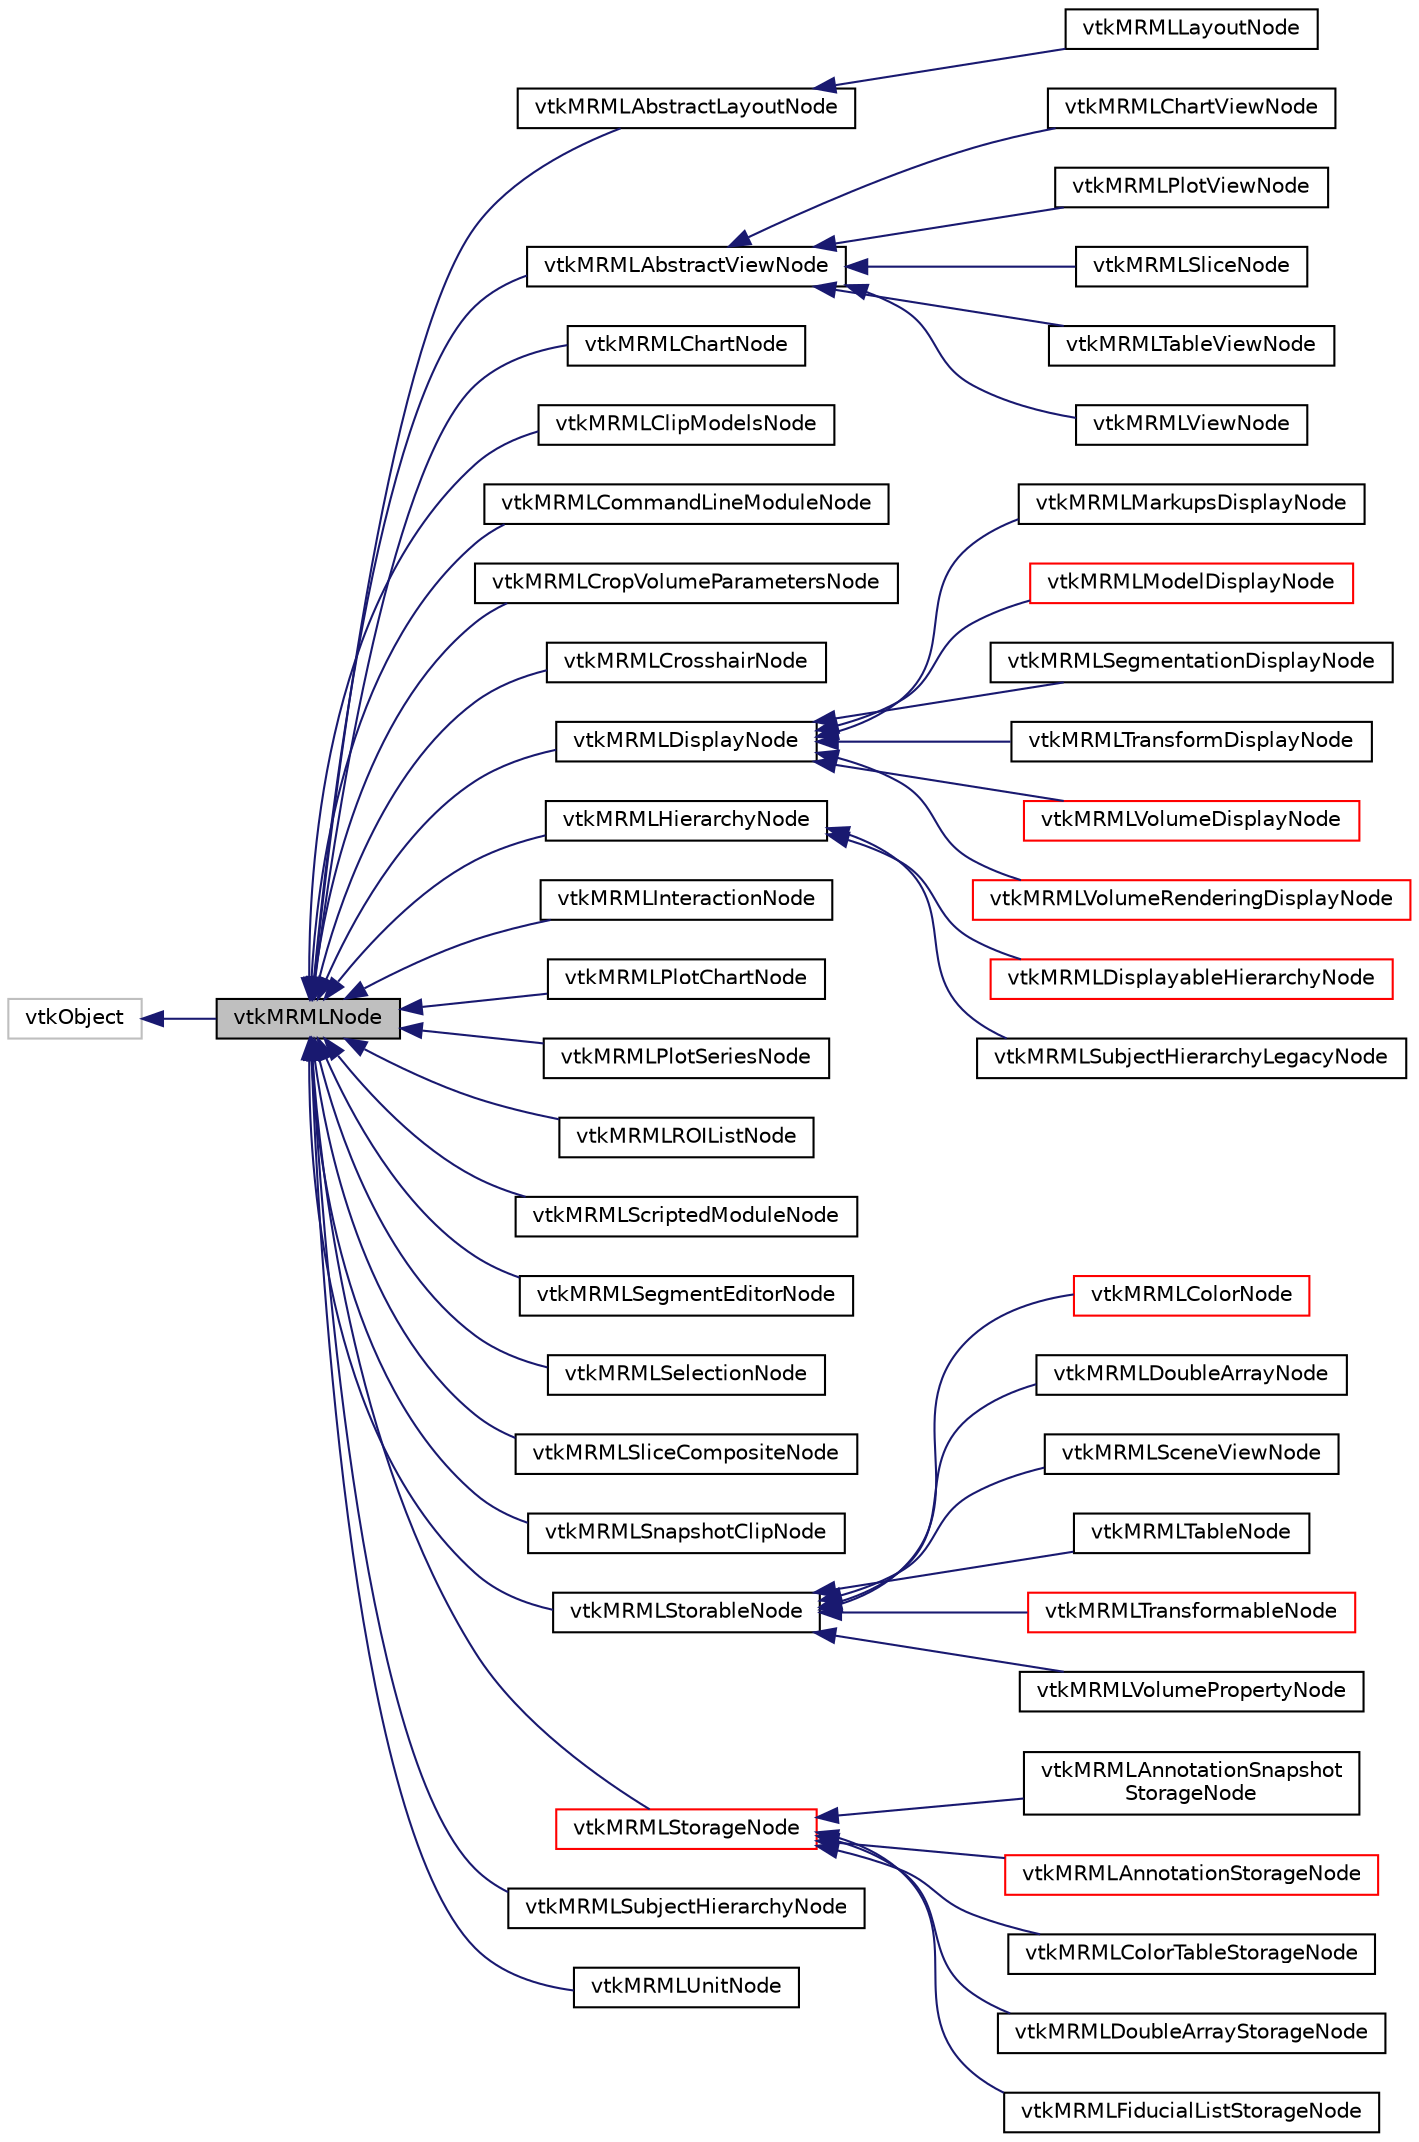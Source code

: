 digraph "vtkMRMLNode"
{
  bgcolor="transparent";
  edge [fontname="Helvetica",fontsize="10",labelfontname="Helvetica",labelfontsize="10"];
  node [fontname="Helvetica",fontsize="10",shape=record];
  rankdir="LR";
  Node0 [label="vtkMRMLNode",height=0.2,width=0.4,color="black", fillcolor="grey75", style="filled", fontcolor="black"];
  Node1 -> Node0 [dir="back",color="midnightblue",fontsize="10",style="solid",fontname="Helvetica"];
  Node1 [label="vtkObject",height=0.2,width=0.4,color="grey75"];
  Node0 -> Node2 [dir="back",color="midnightblue",fontsize="10",style="solid",fontname="Helvetica"];
  Node2 [label="vtkMRMLAbstractLayoutNode",height=0.2,width=0.4,color="black",URL="$classvtkMRMLAbstractLayoutNode.html",tooltip="Node that describes the view layout of the application. "];
  Node2 -> Node3 [dir="back",color="midnightblue",fontsize="10",style="solid",fontname="Helvetica"];
  Node3 [label="vtkMRMLLayoutNode",height=0.2,width=0.4,color="black",URL="$classvtkMRMLLayoutNode.html",tooltip="Node that describes the view layout of the application. "];
  Node0 -> Node4 [dir="back",color="midnightblue",fontsize="10",style="solid",fontname="Helvetica"];
  Node4 [label="vtkMRMLAbstractViewNode",height=0.2,width=0.4,color="black",URL="$classvtkMRMLAbstractViewNode.html",tooltip="Abstract MRML node to represent a view. The class holds the properties common to any view type (3D..."];
  Node4 -> Node5 [dir="back",color="midnightblue",fontsize="10",style="solid",fontname="Helvetica"];
  Node5 [label="vtkMRMLChartViewNode",height=0.2,width=0.4,color="black",URL="$classvtkMRMLChartViewNode.html",tooltip="MRML node to represent chart view parameters. "];
  Node4 -> Node6 [dir="back",color="midnightblue",fontsize="10",style="solid",fontname="Helvetica"];
  Node6 [label="vtkMRMLPlotViewNode",height=0.2,width=0.4,color="black",URL="$classvtkMRMLPlotViewNode.html",tooltip="MRML node to represent Plot view parameters. "];
  Node4 -> Node7 [dir="back",color="midnightblue",fontsize="10",style="solid",fontname="Helvetica"];
  Node7 [label="vtkMRMLSliceNode",height=0.2,width=0.4,color="black",URL="$classvtkMRMLSliceNode.html",tooltip="MRML node for storing a slice through RAS space. "];
  Node4 -> Node8 [dir="back",color="midnightblue",fontsize="10",style="solid",fontname="Helvetica"];
  Node8 [label="vtkMRMLTableViewNode",height=0.2,width=0.4,color="black",URL="$classvtkMRMLTableViewNode.html",tooltip="MRML node to represent table view parameters. "];
  Node4 -> Node9 [dir="back",color="midnightblue",fontsize="10",style="solid",fontname="Helvetica"];
  Node9 [label="vtkMRMLViewNode",height=0.2,width=0.4,color="black",URL="$classvtkMRMLViewNode.html",tooltip="MRML node to represent a 3D view. "];
  Node0 -> Node10 [dir="back",color="midnightblue",fontsize="10",style="solid",fontname="Helvetica"];
  Node10 [label="vtkMRMLChartNode",height=0.2,width=0.4,color="black",URL="$classvtkMRMLChartNode.html",tooltip="MRML node for referencing a collection of data to plot. "];
  Node0 -> Node11 [dir="back",color="midnightblue",fontsize="10",style="solid",fontname="Helvetica"];
  Node11 [label="vtkMRMLClipModelsNode",height=0.2,width=0.4,color="black",URL="$classvtkMRMLClipModelsNode.html",tooltip="MRML node to represent three clipping planes. "];
  Node0 -> Node12 [dir="back",color="midnightblue",fontsize="10",style="solid",fontname="Helvetica"];
  Node12 [label="vtkMRMLCommandLineModuleNode",height=0.2,width=0.4,color="black",URL="$classvtkMRMLCommandLineModuleNode.html",tooltip="MRML node for representing the parameters allowing to run a command line interface module (CLI)..."];
  Node0 -> Node13 [dir="back",color="midnightblue",fontsize="10",style="solid",fontname="Helvetica"];
  Node13 [label="vtkMRMLCropVolumeParametersNode",height=0.2,width=0.4,color="black",URL="$classvtkMRMLCropVolumeParametersNode.html"];
  Node0 -> Node14 [dir="back",color="midnightblue",fontsize="10",style="solid",fontname="Helvetica"];
  Node14 [label="vtkMRMLCrosshairNode",height=0.2,width=0.4,color="black",URL="$classvtkMRMLCrosshairNode.html",tooltip="MRML node for storing a crosshair through RAS space. "];
  Node0 -> Node15 [dir="back",color="midnightblue",fontsize="10",style="solid",fontname="Helvetica"];
  Node15 [label="vtkMRMLDisplayNode",height=0.2,width=0.4,color="black",URL="$classvtkMRMLDisplayNode.html",tooltip="Abstract class that contains graphical display properties for displayable nodes. "];
  Node15 -> Node16 [dir="back",color="midnightblue",fontsize="10",style="solid",fontname="Helvetica"];
  Node16 [label="vtkMRMLMarkupsDisplayNode",height=0.2,width=0.4,color="black",URL="$classvtkMRMLMarkupsDisplayNode.html"];
  Node15 -> Node17 [dir="back",color="midnightblue",fontsize="10",style="solid",fontname="Helvetica"];
  Node17 [label="vtkMRMLModelDisplayNode",height=0.2,width=0.4,color="red",URL="$classvtkMRMLModelDisplayNode.html",tooltip="MRML node to represent a display property of 3D surface model. "];
  Node15 -> Node24 [dir="back",color="midnightblue",fontsize="10",style="solid",fontname="Helvetica"];
  Node24 [label="vtkMRMLSegmentationDisplayNode",height=0.2,width=0.4,color="black",URL="$classvtkMRMLSegmentationDisplayNode.html",tooltip="MRML node for representing segmentation display attributes. "];
  Node15 -> Node25 [dir="back",color="midnightblue",fontsize="10",style="solid",fontname="Helvetica"];
  Node25 [label="vtkMRMLTransformDisplayNode",height=0.2,width=0.4,color="black",URL="$classvtkMRMLTransformDisplayNode.html",tooltip="MRML node to represent display properties for transforms visualization in the slice and 3D viewers..."];
  Node15 -> Node26 [dir="back",color="midnightblue",fontsize="10",style="solid",fontname="Helvetica"];
  Node26 [label="vtkMRMLVolumeDisplayNode",height=0.2,width=0.4,color="red",URL="$classvtkMRMLVolumeDisplayNode.html",tooltip="MRML node for representing a volume display attributes. "];
  Node15 -> Node33 [dir="back",color="midnightblue",fontsize="10",style="solid",fontname="Helvetica"];
  Node33 [label="vtkMRMLVolumeRenderingDisplayNode",height=0.2,width=0.4,color="red",URL="$classvtkMRMLVolumeRenderingDisplayNode.html"];
  Node0 -> Node37 [dir="back",color="midnightblue",fontsize="10",style="solid",fontname="Helvetica"];
  Node37 [label="vtkMRMLHierarchyNode",height=0.2,width=0.4,color="black",URL="$classvtkMRMLHierarchyNode.html",tooltip="Abstract class representing a hierarchy member. "];
  Node37 -> Node38 [dir="back",color="midnightblue",fontsize="10",style="solid",fontname="Helvetica"];
  Node38 [label="vtkMRMLDisplayableHierarchyNode",height=0.2,width=0.4,color="red",URL="$classvtkMRMLDisplayableHierarchyNode.html",tooltip="MRML node to represent a hierarchy of displayable nodes. "];
  Node37 -> Node41 [dir="back",color="midnightblue",fontsize="10",style="solid",fontname="Helvetica"];
  Node41 [label="vtkMRMLSubjectHierarchyLegacyNode",height=0.2,width=0.4,color="black",URL="$classvtkMRMLSubjectHierarchyLegacyNode.html",tooltip="Legacy subject hierarchy node to allow loading older MRML scenes. "];
  Node0 -> Node42 [dir="back",color="midnightblue",fontsize="10",style="solid",fontname="Helvetica"];
  Node42 [label="vtkMRMLInteractionNode",height=0.2,width=0.4,color="black",URL="$classvtkMRMLInteractionNode.html"];
  Node0 -> Node43 [dir="back",color="midnightblue",fontsize="10",style="solid",fontname="Helvetica"];
  Node43 [label="vtkMRMLPlotChartNode",height=0.2,width=0.4,color="black",URL="$classvtkMRMLPlotChartNode.html",tooltip="MRML node for referencing a collection of data to plot. "];
  Node0 -> Node44 [dir="back",color="midnightblue",fontsize="10",style="solid",fontname="Helvetica"];
  Node44 [label="vtkMRMLPlotSeriesNode",height=0.2,width=0.4,color="black",URL="$classvtkMRMLPlotSeriesNode.html",tooltip="MRML node to represent a vtkPlot object. "];
  Node0 -> Node45 [dir="back",color="midnightblue",fontsize="10",style="solid",fontname="Helvetica"];
  Node45 [label="vtkMRMLROIListNode",height=0.2,width=0.4,color="black",URL="$classvtkMRMLROIListNode.html",tooltip="MRML list node to represent a list of ROINODE. "];
  Node0 -> Node46 [dir="back",color="midnightblue",fontsize="10",style="solid",fontname="Helvetica"];
  Node46 [label="vtkMRMLScriptedModuleNode",height=0.2,width=0.4,color="black",URL="$classvtkMRMLScriptedModuleNode.html"];
  Node0 -> Node47 [dir="back",color="midnightblue",fontsize="10",style="solid",fontname="Helvetica"];
  Node47 [label="vtkMRMLSegmentEditorNode",height=0.2,width=0.4,color="black",URL="$classvtkMRMLSegmentEditorNode.html",tooltip="Parameter set node for the segment editor widget. "];
  Node0 -> Node48 [dir="back",color="midnightblue",fontsize="10",style="solid",fontname="Helvetica"];
  Node48 [label="vtkMRMLSelectionNode",height=0.2,width=0.4,color="black",URL="$classvtkMRMLSelectionNode.html",tooltip="MRML node for storing information about the active nodes in the scene. "];
  Node0 -> Node49 [dir="back",color="midnightblue",fontsize="10",style="solid",fontname="Helvetica"];
  Node49 [label="vtkMRMLSliceCompositeNode",height=0.2,width=0.4,color="black",URL="$classvtkMRMLSliceCompositeNode.html",tooltip="MRML node for storing a slice through RAS space. "];
  Node0 -> Node50 [dir="back",color="midnightblue",fontsize="10",style="solid",fontname="Helvetica"];
  Node50 [label="vtkMRMLSnapshotClipNode",height=0.2,width=0.4,color="black",URL="$classvtkMRMLSnapshotClipNode.html",tooltip="Abstract class representing a hierarchy member. "];
  Node0 -> Node51 [dir="back",color="midnightblue",fontsize="10",style="solid",fontname="Helvetica"];
  Node51 [label="vtkMRMLStorableNode",height=0.2,width=0.4,color="black",URL="$classvtkMRMLStorableNode.html",tooltip="MRML node to represent a 3D surface model. "];
  Node51 -> Node52 [dir="back",color="midnightblue",fontsize="10",style="solid",fontname="Helvetica"];
  Node52 [label="vtkMRMLColorNode",height=0.2,width=0.4,color="red",URL="$classvtkMRMLColorNode.html",tooltip="Abstract MRML node to represent color information. "];
  Node51 -> Node59 [dir="back",color="midnightblue",fontsize="10",style="solid",fontname="Helvetica"];
  Node59 [label="vtkMRMLDoubleArrayNode",height=0.2,width=0.4,color="black",URL="$classvtkMRMLDoubleArrayNode.html"];
  Node51 -> Node60 [dir="back",color="midnightblue",fontsize="10",style="solid",fontname="Helvetica"];
  Node60 [label="vtkMRMLSceneViewNode",height=0.2,width=0.4,color="black",URL="$classvtkMRMLSceneViewNode.html"];
  Node51 -> Node61 [dir="back",color="midnightblue",fontsize="10",style="solid",fontname="Helvetica"];
  Node61 [label="vtkMRMLTableNode",height=0.2,width=0.4,color="black",URL="$classvtkMRMLTableNode.html",tooltip="MRML node to represent a table object. "];
  Node51 -> Node62 [dir="back",color="midnightblue",fontsize="10",style="solid",fontname="Helvetica"];
  Node62 [label="vtkMRMLTransformableNode",height=0.2,width=0.4,color="red",URL="$classvtkMRMLTransformableNode.html",tooltip="MRML node for representing a node with a transform. "];
  Node51 -> Node96 [dir="back",color="midnightblue",fontsize="10",style="solid",fontname="Helvetica"];
  Node96 [label="vtkMRMLVolumePropertyNode",height=0.2,width=0.4,color="black",URL="$classvtkMRMLVolumePropertyNode.html",tooltip="vtkMRMLVolumePropertyNode contains the transfer functions (scalar opacity, color and gradient opacity..."];
  Node0 -> Node97 [dir="back",color="midnightblue",fontsize="10",style="solid",fontname="Helvetica"];
  Node97 [label="vtkMRMLStorageNode",height=0.2,width=0.4,color="red",URL="$classvtkMRMLStorageNode.html",tooltip="A superclass for other storage nodes. "];
  Node97 -> Node98 [dir="back",color="midnightblue",fontsize="10",style="solid",fontname="Helvetica"];
  Node98 [label="vtkMRMLAnnotationSnapshot\lStorageNode",height=0.2,width=0.4,color="black",URL="$classvtkMRMLAnnotationSnapshotStorageNode.html"];
  Node97 -> Node99 [dir="back",color="midnightblue",fontsize="10",style="solid",fontname="Helvetica"];
  Node99 [label="vtkMRMLAnnotationStorageNode",height=0.2,width=0.4,color="red",URL="$classvtkMRMLAnnotationStorageNode.html"];
  Node97 -> Node105 [dir="back",color="midnightblue",fontsize="10",style="solid",fontname="Helvetica"];
  Node105 [label="vtkMRMLColorTableStorageNode",height=0.2,width=0.4,color="black",URL="$classvtkMRMLColorTableStorageNode.html",tooltip="MRML node for representing a volume storage. "];
  Node97 -> Node106 [dir="back",color="midnightblue",fontsize="10",style="solid",fontname="Helvetica"];
  Node106 [label="vtkMRMLDoubleArrayStorageNode",height=0.2,width=0.4,color="black",URL="$classvtkMRMLDoubleArrayStorageNode.html",tooltip="MRML node for representing a volume storage. "];
  Node97 -> Node107 [dir="back",color="midnightblue",fontsize="10",style="solid",fontname="Helvetica"];
  Node107 [label="vtkMRMLFiducialListStorageNode",height=0.2,width=0.4,color="black",URL="$classvtkMRMLFiducialListStorageNode.html",tooltip="MRML node for handling fiducial list storage. "];
  Node0 -> Node124 [dir="back",color="midnightblue",fontsize="10",style="solid",fontname="Helvetica"];
  Node124 [label="vtkMRMLSubjectHierarchyNode",height=0.2,width=0.4,color="black",URL="$classvtkMRMLSubjectHierarchyNode.html",tooltip="MRML node to represent a complete subject hierarchy tree. "];
  Node0 -> Node125 [dir="back",color="midnightblue",fontsize="10",style="solid",fontname="Helvetica"];
  Node125 [label="vtkMRMLUnitNode",height=0.2,width=0.4,color="black",URL="$classvtkMRMLUnitNode.html",tooltip="Node that holds the information about a unit. "];
}
